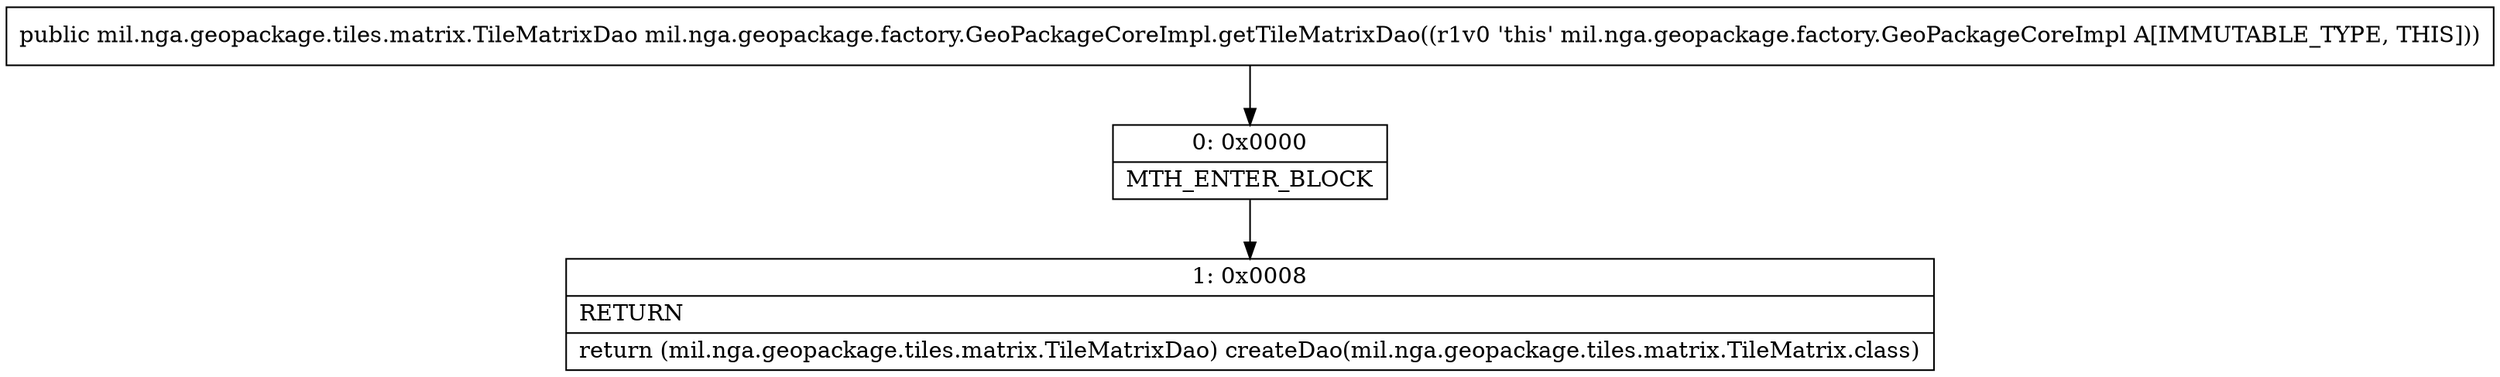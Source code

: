 digraph "CFG formil.nga.geopackage.factory.GeoPackageCoreImpl.getTileMatrixDao()Lmil\/nga\/geopackage\/tiles\/matrix\/TileMatrixDao;" {
Node_0 [shape=record,label="{0\:\ 0x0000|MTH_ENTER_BLOCK\l}"];
Node_1 [shape=record,label="{1\:\ 0x0008|RETURN\l|return (mil.nga.geopackage.tiles.matrix.TileMatrixDao) createDao(mil.nga.geopackage.tiles.matrix.TileMatrix.class)\l}"];
MethodNode[shape=record,label="{public mil.nga.geopackage.tiles.matrix.TileMatrixDao mil.nga.geopackage.factory.GeoPackageCoreImpl.getTileMatrixDao((r1v0 'this' mil.nga.geopackage.factory.GeoPackageCoreImpl A[IMMUTABLE_TYPE, THIS])) }"];
MethodNode -> Node_0;
Node_0 -> Node_1;
}

